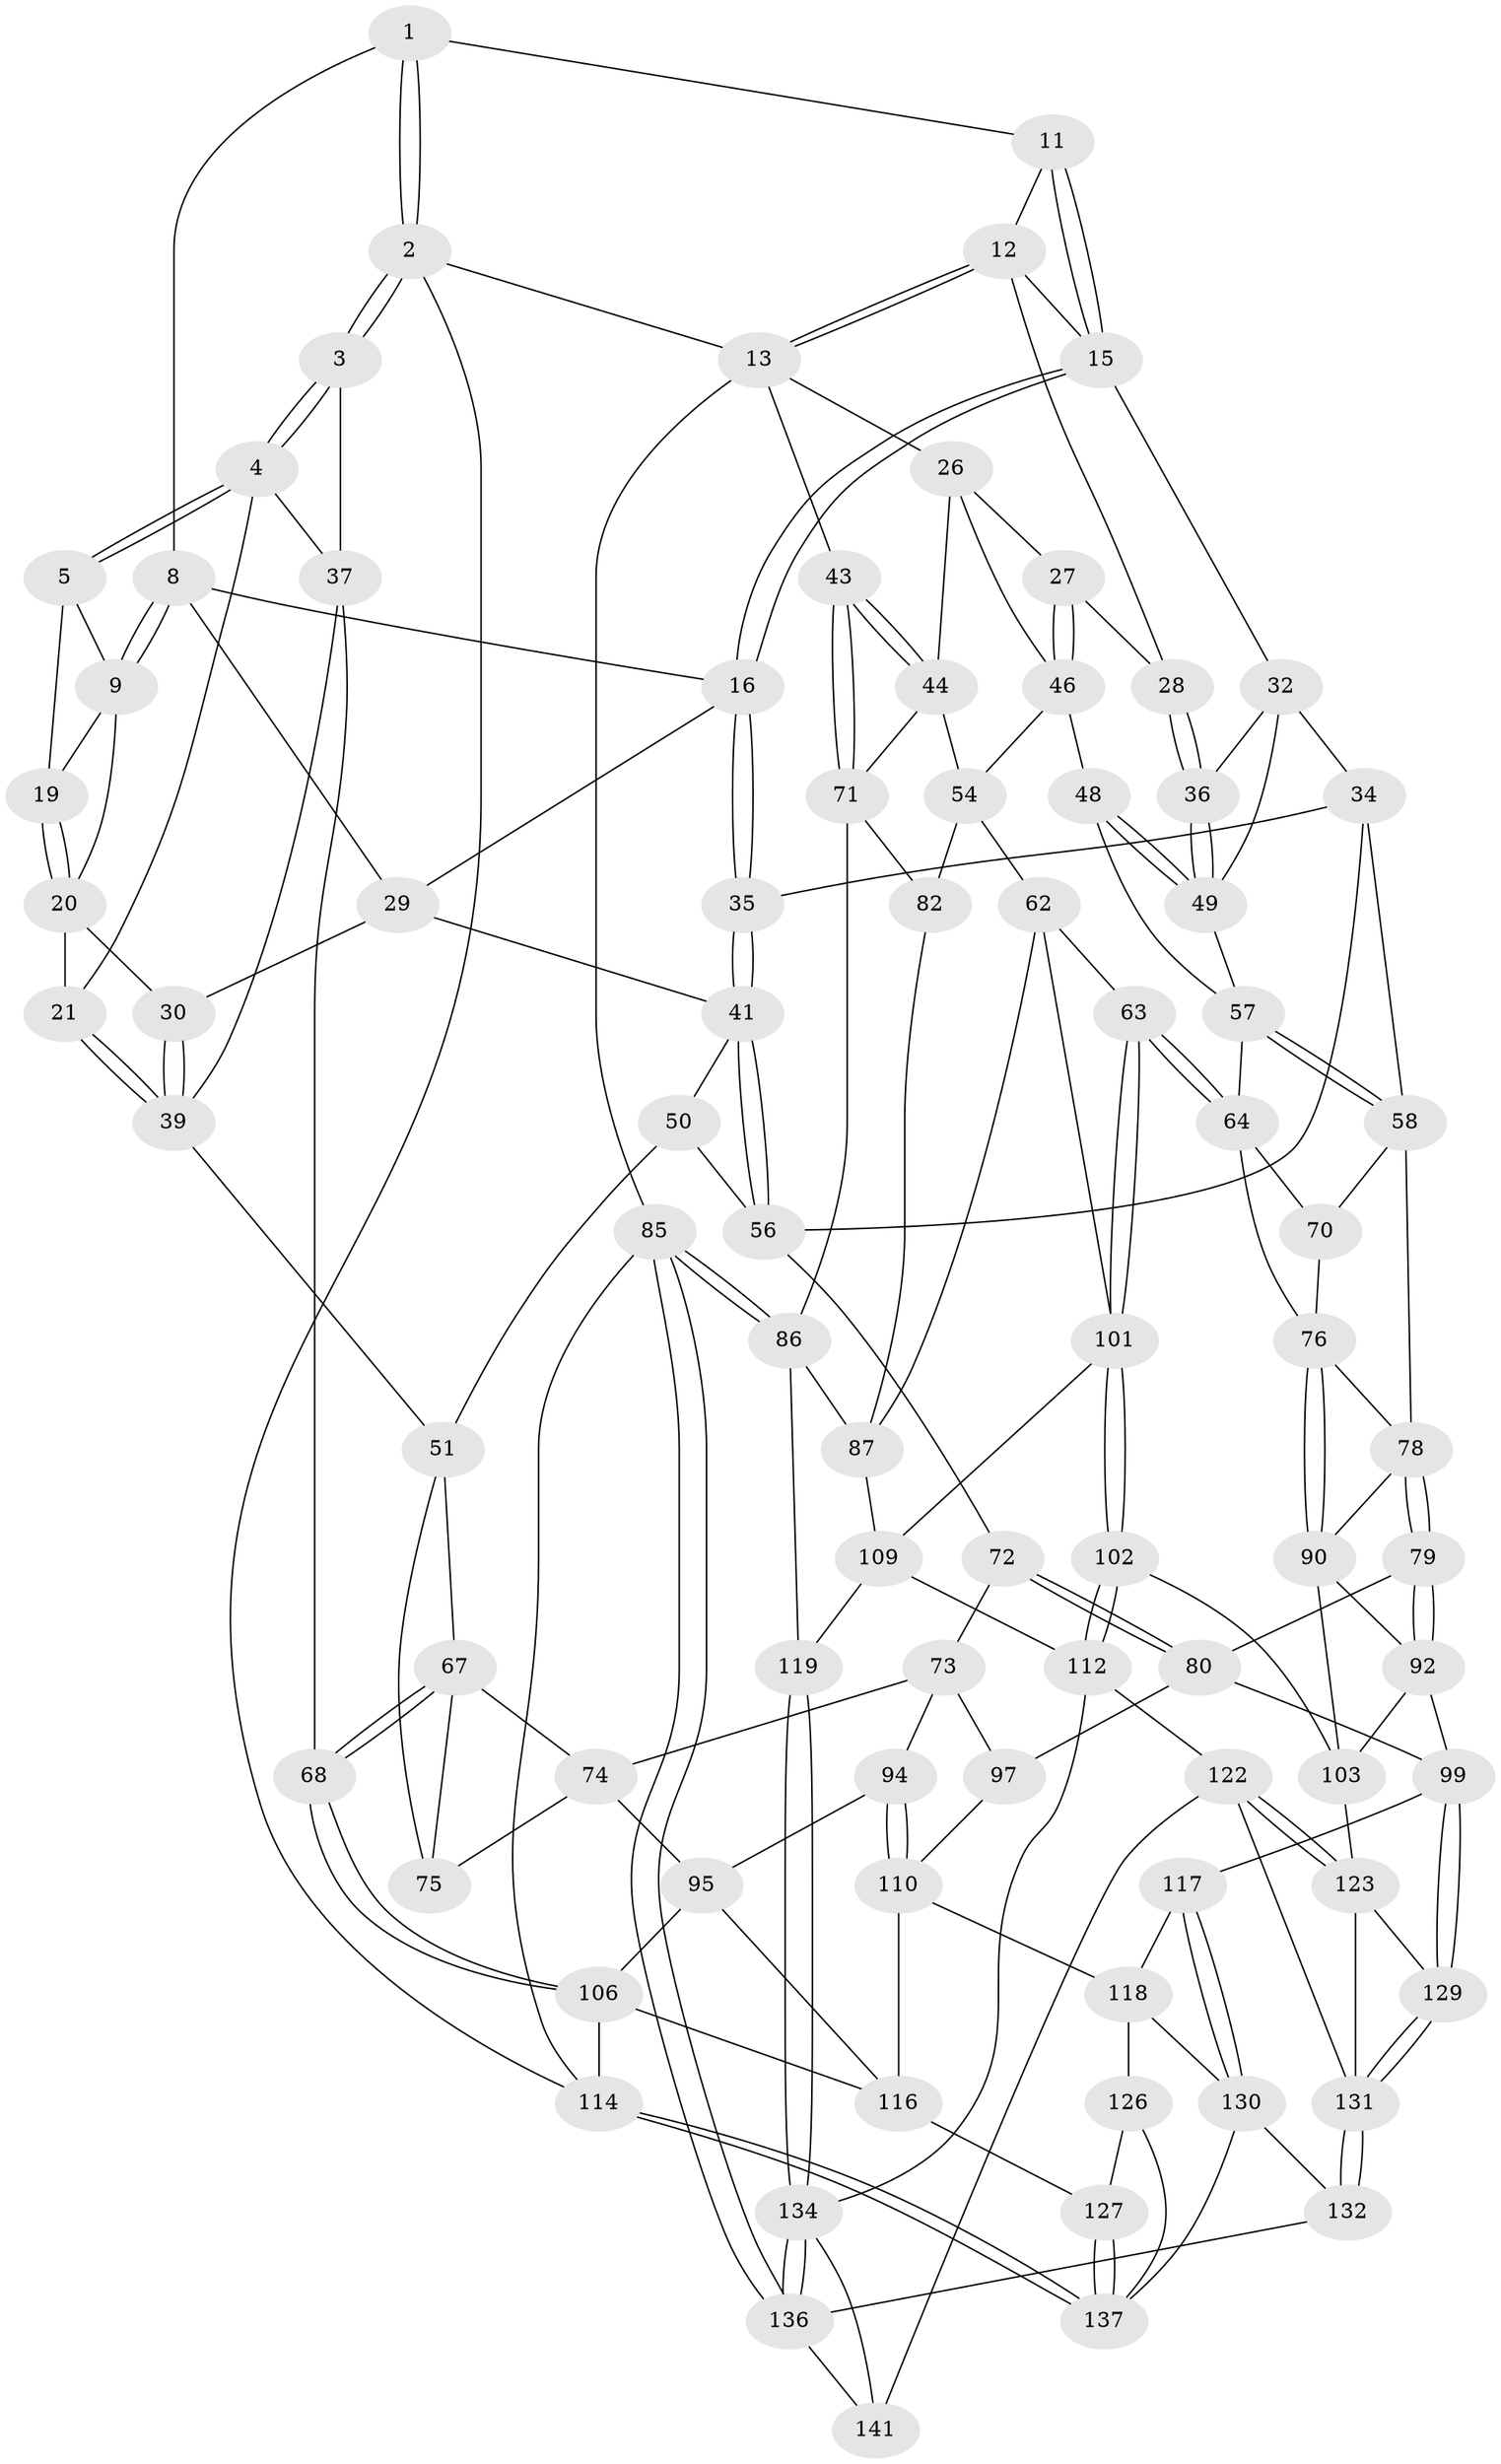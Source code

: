 // Generated by graph-tools (version 1.1) at 2025/24/03/03/25 07:24:31]
// undirected, 87 vertices, 202 edges
graph export_dot {
graph [start="1"]
  node [color=gray90,style=filled];
  1 [pos="+0.22463032204500158+0",super="+7"];
  2 [pos="+0+0"];
  3 [pos="+0+0"];
  4 [pos="+0.048828634985650356+0.07613340041221002",super="+22"];
  5 [pos="+0.0896938172448939+0.0518626531327051",super="+6"];
  8 [pos="+0.3130033355433722+0",super="+18"];
  9 [pos="+0.21700282206856425+0.10248465518433111",super="+10"];
  11 [pos="+0.37033212670201987+0"];
  12 [pos="+0.699520333040763+0",super="+24"];
  13 [pos="+1+0",super="+14"];
  15 [pos="+0.461660833540295+0.07604651115887882",super="+25"];
  16 [pos="+0.38116395005163767+0.09919901422115021",super="+17"];
  19 [pos="+0.1441931443594419+0.08243941192059083"];
  20 [pos="+0.15221266444392265+0.10482780015314078",super="+23"];
  21 [pos="+0.10809321637842113+0.12537865463629758"];
  26 [pos="+0.8038888072694783+0.13434330675382064",super="+45"];
  27 [pos="+0.7230825632802542+0.16079973411716403"];
  28 [pos="+0.6521268162665039+0.11446036252797832"];
  29 [pos="+0.2732867331994337+0.1675669445051448",super="+31"];
  30 [pos="+0.21898205638234716+0.1484324955768193"];
  32 [pos="+0.5223717108923761+0.17488785619401404",super="+33"];
  34 [pos="+0.4876747193299563+0.20112817323499838",super="+55"];
  35 [pos="+0.37961189843362947+0.17952943800264917"];
  36 [pos="+0.6121471853208755+0.15859210464265974"];
  37 [pos="+0.04910612068378734+0.2977819612389614",super="+38"];
  39 [pos="+0.11921950045703823+0.26993257363028206",super="+40"];
  41 [pos="+0.34108186670543034+0.20965900544189284",super="+42"];
  43 [pos="+1+0"];
  44 [pos="+0.9071328052636257+0.21179172766296153",super="+53"];
  46 [pos="+0.7479737648486113+0.29945498672409526",super="+47"];
  48 [pos="+0.7285381313558654+0.3226974006639941"];
  49 [pos="+0.6524400044681355+0.27524697317111324",super="+52"];
  50 [pos="+0.23388646151558606+0.3430525124900874"];
  51 [pos="+0.1588865087213758+0.32387674419525003",super="+66"];
  54 [pos="+0.8340285661542459+0.38001526537781094",super="+61"];
  56 [pos="+0.4385296961230699+0.3601503244049421",super="+59"];
  57 [pos="+0.4966842475435958+0.3776716856503359",super="+60"];
  58 [pos="+0.4944427774275071+0.3788881742989464",super="+69"];
  62 [pos="+0.8286258375676605+0.43355383587516744",super="+88"];
  63 [pos="+0.7028049705235989+0.5236842715278064"];
  64 [pos="+0.6962719609610996+0.5202879415661272",super="+65"];
  67 [pos="+0.06978385627781175+0.513626664223549",super="+84"];
  68 [pos="+0+0.43621922203048763"];
  70 [pos="+0.6183147511498287+0.43418770353981606"];
  71 [pos="+1+0.3962030703161134",super="+81"];
  72 [pos="+0.29291614575398994+0.45770976765735233"];
  73 [pos="+0.2801660646157179+0.47688898086289094",super="+93"];
  74 [pos="+0.22961355217741133+0.4921793894046526",super="+89"];
  75 [pos="+0.1725396546631004+0.48817313507155174"];
  76 [pos="+0.6667808412015906+0.5222138364698062",super="+77"];
  78 [pos="+0.4979979268036584+0.47672852408967537",super="+83"];
  79 [pos="+0.45526056252189884+0.5201152454915352"];
  80 [pos="+0.3932181690136982+0.5233259295477756",super="+96"];
  82 [pos="+0.8872415205208497+0.5290502953475588"];
  85 [pos="+1+1"];
  86 [pos="+1+0.6566464941568412",super="+107"];
  87 [pos="+0.8775468843940514+0.558100376202975",super="+108"];
  90 [pos="+0.580111043661112+0.6281116870623271",super="+91"];
  92 [pos="+0.487204985084213+0.6909964406365969",super="+98"];
  94 [pos="+0.15936305553304603+0.609909021243447"];
  95 [pos="+0.13883540891972135+0.595378031310868",super="+105"];
  97 [pos="+0.290082972001328+0.5913826674612905"];
  99 [pos="+0.41560458257930666+0.7528336091283704",super="+100"];
  101 [pos="+0.7403842054285913+0.5882871989694736",super="+104"];
  102 [pos="+0.679419759730819+0.6917353201173922"];
  103 [pos="+0.6624925991983802+0.6910429931527253",super="+120"];
  106 [pos="+0+0.5390634707133938",super="+113"];
  109 [pos="+0.85761880346186+0.6920906532011679",super="+111"];
  110 [pos="+0.17711970241178449+0.6339138255375192",super="+115"];
  112 [pos="+0.7720517147975958+0.7839471287908307",super="+121"];
  114 [pos="+0+1"];
  116 [pos="+0.07685226687450065+0.7690282039838527",super="+124"];
  117 [pos="+0.2692162720594585+0.7562372187057639"];
  118 [pos="+0.24485037408951887+0.7522885126761643",super="+125"];
  119 [pos="+0.9205572487405334+0.8184627695961773"];
  122 [pos="+0.6653720401172925+0.8688699375392369",super="+138"];
  123 [pos="+0.6036190440150658+0.8214705637963712",super="+128"];
  126 [pos="+0.11832581225313132+0.8894729322499371"];
  127 [pos="+0.06871043500153262+0.8511083228606531"];
  129 [pos="+0.4353394796786715+0.8993700702434109"];
  130 [pos="+0.25171436109039586+0.9593077022662997",super="+133"];
  131 [pos="+0.3854766916273252+1",super="+139"];
  132 [pos="+0.36279553145790094+1"];
  134 [pos="+1+1",super="+135"];
  136 [pos="+1+1",super="+142"];
  137 [pos="+0.03728666087128269+1",super="+140"];
  141 [pos="+0.6529410030740552+1"];
  1 -- 2;
  1 -- 2;
  1 -- 8;
  1 -- 11;
  2 -- 3;
  2 -- 3;
  2 -- 114;
  2 -- 13;
  3 -- 4;
  3 -- 4;
  3 -- 37;
  4 -- 5;
  4 -- 5;
  4 -- 37;
  4 -- 21;
  5 -- 19;
  5 -- 9;
  8 -- 9;
  8 -- 9;
  8 -- 29;
  8 -- 16;
  9 -- 20;
  9 -- 19;
  11 -- 12;
  11 -- 15;
  11 -- 15;
  12 -- 13;
  12 -- 13;
  12 -- 28;
  12 -- 15;
  13 -- 26;
  13 -- 43;
  13 -- 85;
  15 -- 16;
  15 -- 16;
  15 -- 32;
  16 -- 35;
  16 -- 35;
  16 -- 29;
  19 -- 20;
  19 -- 20;
  20 -- 21;
  20 -- 30;
  21 -- 39;
  21 -- 39;
  26 -- 27;
  26 -- 44;
  26 -- 46;
  27 -- 28;
  27 -- 46;
  27 -- 46;
  28 -- 36;
  28 -- 36;
  29 -- 30;
  29 -- 41;
  30 -- 39;
  30 -- 39;
  32 -- 36;
  32 -- 49;
  32 -- 34;
  34 -- 35;
  34 -- 56;
  34 -- 58;
  35 -- 41;
  35 -- 41;
  36 -- 49;
  36 -- 49;
  37 -- 39;
  37 -- 68;
  39 -- 51;
  41 -- 56;
  41 -- 56;
  41 -- 50;
  43 -- 44;
  43 -- 44;
  43 -- 71;
  43 -- 71;
  44 -- 54;
  44 -- 71;
  46 -- 48;
  46 -- 54;
  48 -- 49;
  48 -- 49;
  48 -- 57;
  49 -- 57;
  50 -- 51;
  50 -- 56;
  51 -- 67;
  51 -- 75;
  54 -- 62;
  54 -- 82;
  56 -- 72;
  57 -- 58;
  57 -- 58;
  57 -- 64;
  58 -- 70;
  58 -- 78;
  62 -- 63;
  62 -- 87;
  62 -- 101;
  63 -- 64;
  63 -- 64;
  63 -- 101;
  63 -- 101;
  64 -- 76;
  64 -- 70;
  67 -- 68;
  67 -- 68;
  67 -- 75;
  67 -- 74;
  68 -- 106;
  68 -- 106;
  70 -- 76;
  71 -- 82;
  71 -- 86;
  72 -- 73;
  72 -- 80;
  72 -- 80;
  73 -- 74;
  73 -- 97;
  73 -- 94;
  74 -- 75;
  74 -- 95;
  76 -- 90;
  76 -- 90;
  76 -- 78;
  78 -- 79;
  78 -- 79;
  78 -- 90;
  79 -- 80;
  79 -- 92;
  79 -- 92;
  80 -- 97;
  80 -- 99;
  82 -- 87;
  85 -- 86;
  85 -- 86;
  85 -- 136;
  85 -- 136;
  85 -- 114;
  86 -- 119;
  86 -- 87;
  87 -- 109;
  90 -- 92;
  90 -- 103;
  92 -- 99;
  92 -- 103;
  94 -- 95;
  94 -- 110;
  94 -- 110;
  95 -- 106;
  95 -- 116;
  97 -- 110;
  99 -- 129;
  99 -- 129;
  99 -- 117;
  101 -- 102;
  101 -- 102;
  101 -- 109;
  102 -- 103;
  102 -- 112;
  102 -- 112;
  103 -- 123;
  106 -- 114;
  106 -- 116;
  109 -- 112;
  109 -- 119;
  110 -- 118;
  110 -- 116;
  112 -- 122;
  112 -- 134;
  114 -- 137;
  114 -- 137;
  116 -- 127;
  117 -- 118;
  117 -- 130;
  117 -- 130;
  118 -- 130;
  118 -- 126;
  119 -- 134;
  119 -- 134;
  122 -- 123;
  122 -- 123;
  122 -- 141;
  122 -- 131;
  123 -- 129;
  123 -- 131;
  126 -- 127;
  126 -- 137;
  127 -- 137;
  127 -- 137;
  129 -- 131;
  129 -- 131;
  130 -- 137;
  130 -- 132;
  131 -- 132;
  131 -- 132;
  132 -- 136;
  134 -- 136;
  134 -- 136;
  134 -- 141;
  136 -- 141;
}
